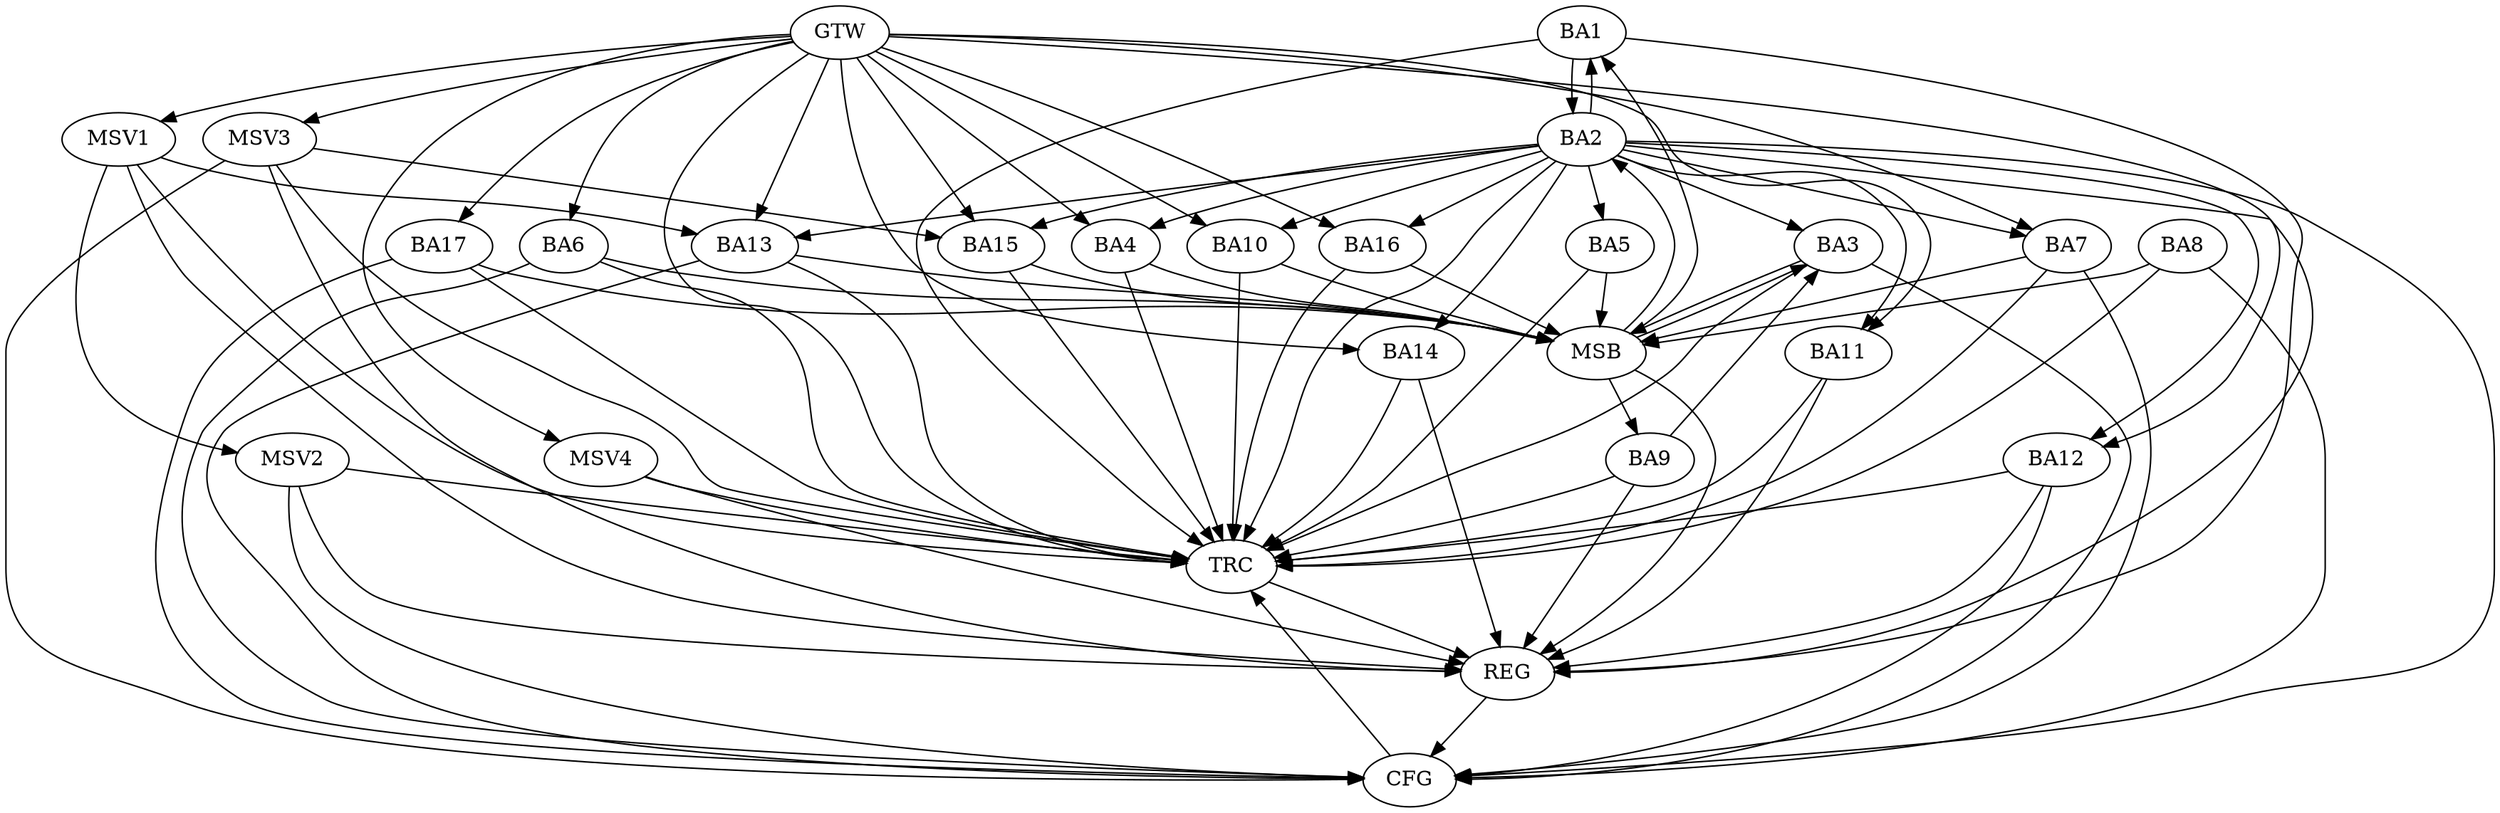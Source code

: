 strict digraph G {
  BA1 [ label="BA1" ];
  BA2 [ label="BA2" ];
  BA3 [ label="BA3" ];
  BA4 [ label="BA4" ];
  BA5 [ label="BA5" ];
  BA6 [ label="BA6" ];
  BA7 [ label="BA7" ];
  BA8 [ label="BA8" ];
  BA9 [ label="BA9" ];
  BA10 [ label="BA10" ];
  BA11 [ label="BA11" ];
  BA12 [ label="BA12" ];
  BA13 [ label="BA13" ];
  BA14 [ label="BA14" ];
  BA15 [ label="BA15" ];
  BA16 [ label="BA16" ];
  BA17 [ label="BA17" ];
  GTW [ label="GTW" ];
  REG [ label="REG" ];
  MSB [ label="MSB" ];
  CFG [ label="CFG" ];
  TRC [ label="TRC" ];
  MSV1 [ label="MSV1" ];
  MSV2 [ label="MSV2" ];
  MSV3 [ label="MSV3" ];
  MSV4 [ label="MSV4" ];
  BA1 -> BA2;
  BA2 -> BA1;
  BA9 -> BA3;
  GTW -> BA4;
  GTW -> BA6;
  GTW -> BA7;
  GTW -> BA10;
  GTW -> BA11;
  GTW -> BA12;
  GTW -> BA13;
  GTW -> BA14;
  GTW -> BA15;
  GTW -> BA16;
  GTW -> BA17;
  BA1 -> REG;
  BA2 -> REG;
  BA9 -> REG;
  BA11 -> REG;
  BA12 -> REG;
  BA14 -> REG;
  BA3 -> MSB;
  MSB -> BA1;
  MSB -> REG;
  BA4 -> MSB;
  MSB -> BA2;
  BA5 -> MSB;
  BA6 -> MSB;
  MSB -> BA3;
  BA7 -> MSB;
  BA8 -> MSB;
  BA10 -> MSB;
  MSB -> BA9;
  BA13 -> MSB;
  BA15 -> MSB;
  BA16 -> MSB;
  BA17 -> MSB;
  BA8 -> CFG;
  BA6 -> CFG;
  BA12 -> CFG;
  BA3 -> CFG;
  BA2 -> CFG;
  BA17 -> CFG;
  BA7 -> CFG;
  BA13 -> CFG;
  REG -> CFG;
  BA1 -> TRC;
  BA2 -> TRC;
  BA3 -> TRC;
  BA4 -> TRC;
  BA5 -> TRC;
  BA6 -> TRC;
  BA7 -> TRC;
  BA8 -> TRC;
  BA9 -> TRC;
  BA10 -> TRC;
  BA11 -> TRC;
  BA12 -> TRC;
  BA13 -> TRC;
  BA14 -> TRC;
  BA15 -> TRC;
  BA16 -> TRC;
  BA17 -> TRC;
  GTW -> TRC;
  CFG -> TRC;
  TRC -> REG;
  BA2 -> BA13;
  BA2 -> BA15;
  BA2 -> BA7;
  BA2 -> BA10;
  BA2 -> BA14;
  BA2 -> BA16;
  BA2 -> BA4;
  BA2 -> BA3;
  BA2 -> BA5;
  BA2 -> BA11;
  BA2 -> BA12;
  MSV1 -> BA13;
  GTW -> MSV1;
  MSV1 -> REG;
  MSV1 -> TRC;
  MSV1 -> MSV2;
  MSV2 -> REG;
  MSV2 -> TRC;
  MSV2 -> CFG;
  MSV3 -> BA15;
  GTW -> MSV3;
  MSV3 -> REG;
  MSV3 -> TRC;
  MSV3 -> CFG;
  GTW -> MSV4;
  MSV4 -> REG;
  MSV4 -> TRC;
}
